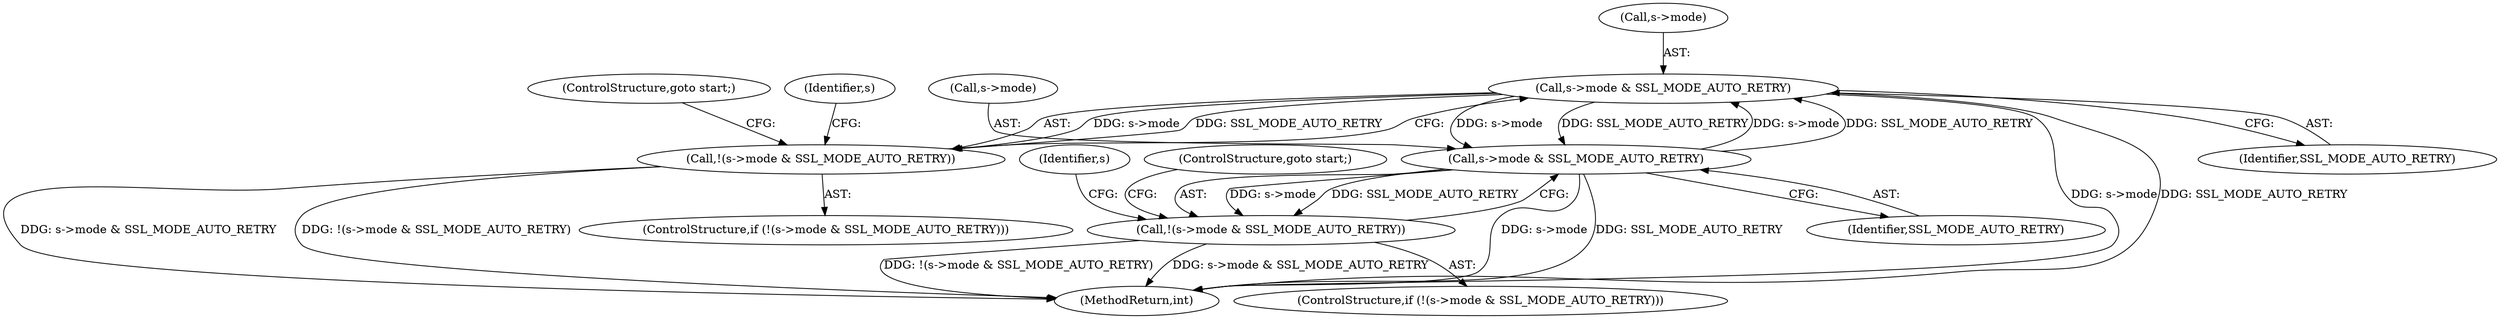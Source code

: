 digraph "0_openssl_e9bbefbf0f24c57645e7ad6a5a71ae649d18ac8e@pointer" {
"1001668" [label="(Call,s->mode & SSL_MODE_AUTO_RETRY)"];
"1001014" [label="(Call,s->mode & SSL_MODE_AUTO_RETRY)"];
"1001668" [label="(Call,s->mode & SSL_MODE_AUTO_RETRY)"];
"1001013" [label="(Call,!(s->mode & SSL_MODE_AUTO_RETRY))"];
"1001667" [label="(Call,!(s->mode & SSL_MODE_AUTO_RETRY))"];
"1001013" [label="(Call,!(s->mode & SSL_MODE_AUTO_RETRY))"];
"1001702" [label="(ControlStructure,goto start;)"];
"1001025" [label="(Identifier,s)"];
"1001669" [label="(Call,s->mode)"];
"1001668" [label="(Call,s->mode & SSL_MODE_AUTO_RETRY)"];
"1001012" [label="(ControlStructure,if (!(s->mode & SSL_MODE_AUTO_RETRY)))"];
"1001015" [label="(Call,s->mode)"];
"1001014" [label="(Call,s->mode & SSL_MODE_AUTO_RETRY)"];
"1001819" [label="(MethodReturn,int)"];
"1001672" [label="(Identifier,SSL_MODE_AUTO_RETRY)"];
"1001667" [label="(Call,!(s->mode & SSL_MODE_AUTO_RETRY))"];
"1001018" [label="(Identifier,SSL_MODE_AUTO_RETRY)"];
"1001048" [label="(ControlStructure,goto start;)"];
"1001666" [label="(ControlStructure,if (!(s->mode & SSL_MODE_AUTO_RETRY)))"];
"1001679" [label="(Identifier,s)"];
"1001668" -> "1001667"  [label="AST: "];
"1001668" -> "1001672"  [label="CFG: "];
"1001669" -> "1001668"  [label="AST: "];
"1001672" -> "1001668"  [label="AST: "];
"1001667" -> "1001668"  [label="CFG: "];
"1001668" -> "1001819"  [label="DDG: s->mode"];
"1001668" -> "1001819"  [label="DDG: SSL_MODE_AUTO_RETRY"];
"1001668" -> "1001014"  [label="DDG: s->mode"];
"1001668" -> "1001014"  [label="DDG: SSL_MODE_AUTO_RETRY"];
"1001668" -> "1001667"  [label="DDG: s->mode"];
"1001668" -> "1001667"  [label="DDG: SSL_MODE_AUTO_RETRY"];
"1001014" -> "1001668"  [label="DDG: s->mode"];
"1001014" -> "1001668"  [label="DDG: SSL_MODE_AUTO_RETRY"];
"1001014" -> "1001013"  [label="AST: "];
"1001014" -> "1001018"  [label="CFG: "];
"1001015" -> "1001014"  [label="AST: "];
"1001018" -> "1001014"  [label="AST: "];
"1001013" -> "1001014"  [label="CFG: "];
"1001014" -> "1001819"  [label="DDG: s->mode"];
"1001014" -> "1001819"  [label="DDG: SSL_MODE_AUTO_RETRY"];
"1001014" -> "1001013"  [label="DDG: s->mode"];
"1001014" -> "1001013"  [label="DDG: SSL_MODE_AUTO_RETRY"];
"1001013" -> "1001012"  [label="AST: "];
"1001025" -> "1001013"  [label="CFG: "];
"1001048" -> "1001013"  [label="CFG: "];
"1001013" -> "1001819"  [label="DDG: !(s->mode & SSL_MODE_AUTO_RETRY)"];
"1001013" -> "1001819"  [label="DDG: s->mode & SSL_MODE_AUTO_RETRY"];
"1001667" -> "1001666"  [label="AST: "];
"1001679" -> "1001667"  [label="CFG: "];
"1001702" -> "1001667"  [label="CFG: "];
"1001667" -> "1001819"  [label="DDG: s->mode & SSL_MODE_AUTO_RETRY"];
"1001667" -> "1001819"  [label="DDG: !(s->mode & SSL_MODE_AUTO_RETRY)"];
}
